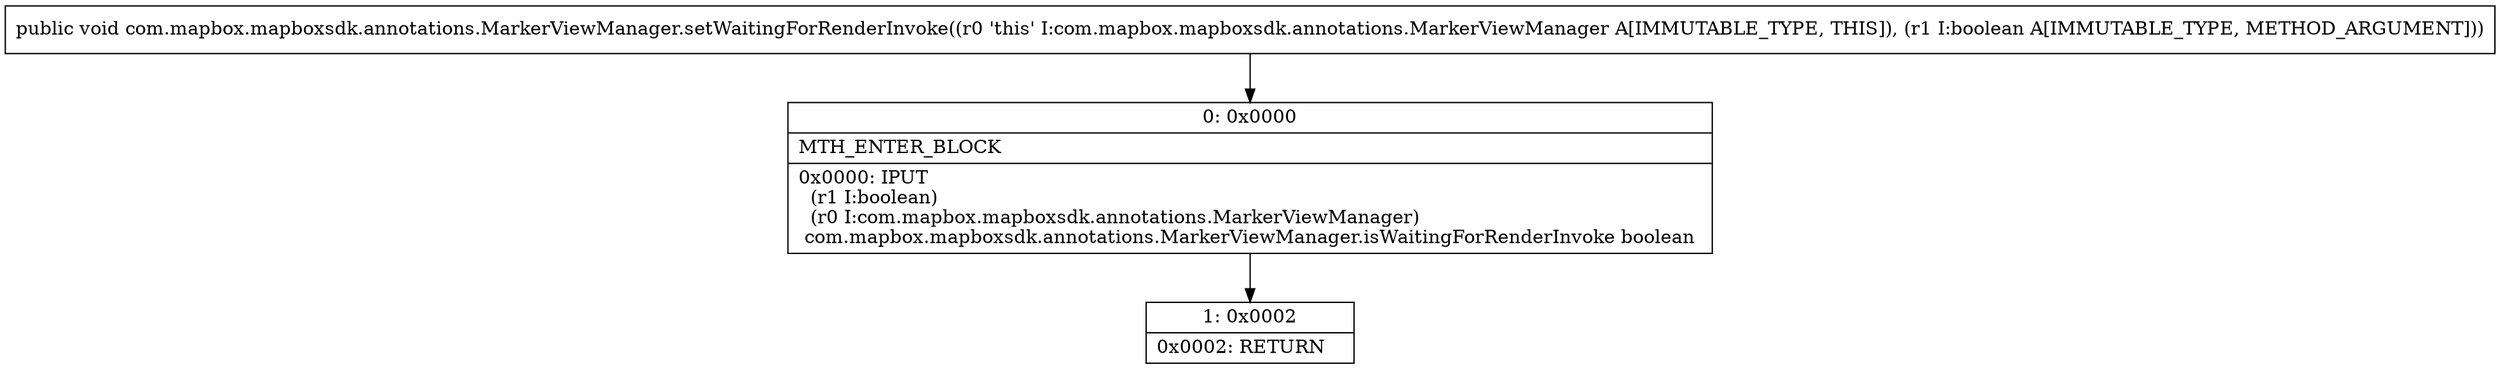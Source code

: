 digraph "CFG forcom.mapbox.mapboxsdk.annotations.MarkerViewManager.setWaitingForRenderInvoke(Z)V" {
Node_0 [shape=record,label="{0\:\ 0x0000|MTH_ENTER_BLOCK\l|0x0000: IPUT  \l  (r1 I:boolean)\l  (r0 I:com.mapbox.mapboxsdk.annotations.MarkerViewManager)\l com.mapbox.mapboxsdk.annotations.MarkerViewManager.isWaitingForRenderInvoke boolean \l}"];
Node_1 [shape=record,label="{1\:\ 0x0002|0x0002: RETURN   \l}"];
MethodNode[shape=record,label="{public void com.mapbox.mapboxsdk.annotations.MarkerViewManager.setWaitingForRenderInvoke((r0 'this' I:com.mapbox.mapboxsdk.annotations.MarkerViewManager A[IMMUTABLE_TYPE, THIS]), (r1 I:boolean A[IMMUTABLE_TYPE, METHOD_ARGUMENT])) }"];
MethodNode -> Node_0;
Node_0 -> Node_1;
}

